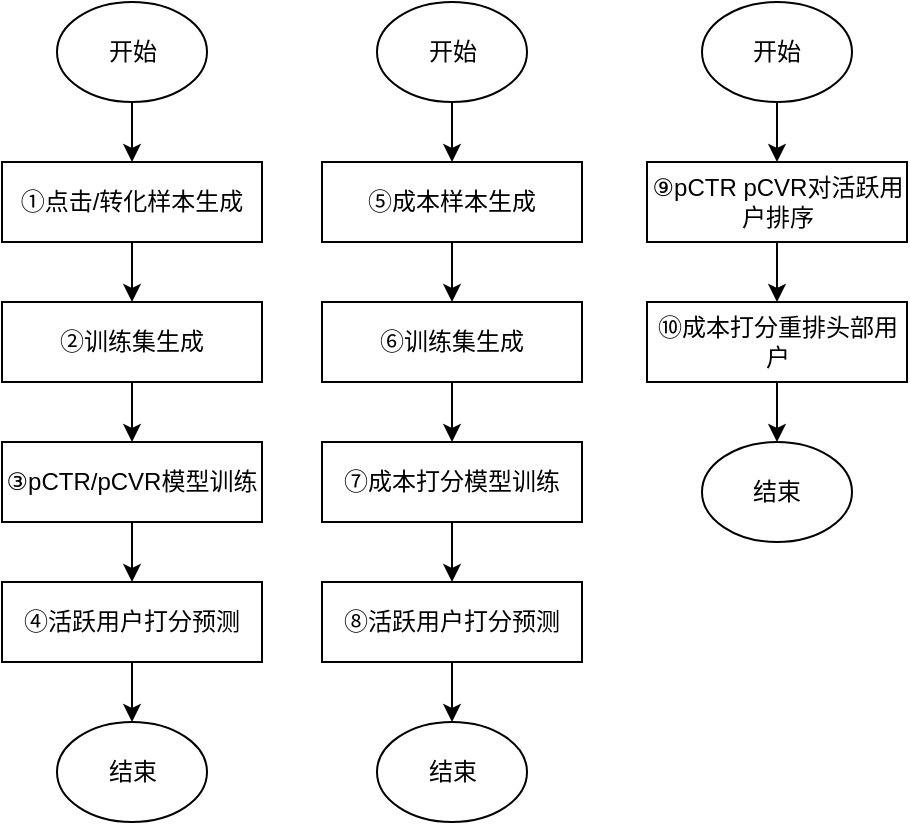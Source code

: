 <mxfile version="13.7.3" type="github">
  <diagram id="_0VivMJuMwmBEUzqRySy" name="Page-1">
    <mxGraphModel dx="1422" dy="713" grid="1" gridSize="10" guides="1" tooltips="1" connect="1" arrows="1" fold="1" page="1" pageScale="1" pageWidth="827" pageHeight="1169" math="0" shadow="0">
      <root>
        <mxCell id="0" />
        <mxCell id="1" parent="0" />
        <mxCell id="u4PbPgsYiY5eYrCuYtrb-12" style="edgeStyle=orthogonalEdgeStyle;rounded=0;orthogonalLoop=1;jettySize=auto;html=1;exitX=0.5;exitY=1;exitDx=0;exitDy=0;entryX=0.5;entryY=1;entryDx=0;entryDy=0;" parent="1" source="u4PbPgsYiY5eYrCuYtrb-1" target="u4PbPgsYiY5eYrCuYtrb-1" edge="1">
          <mxGeometry relative="1" as="geometry" />
        </mxCell>
        <mxCell id="u4PbPgsYiY5eYrCuYtrb-15" style="edgeStyle=orthogonalEdgeStyle;rounded=0;orthogonalLoop=1;jettySize=auto;html=1;exitX=0.5;exitY=1;exitDx=0;exitDy=0;entryX=0.5;entryY=0;entryDx=0;entryDy=0;" parent="1" source="u4PbPgsYiY5eYrCuYtrb-1" target="u4PbPgsYiY5eYrCuYtrb-14" edge="1">
          <mxGeometry relative="1" as="geometry" />
        </mxCell>
        <mxCell id="u4PbPgsYiY5eYrCuYtrb-1" value="①点击/转化样本生成" style="rounded=0;whiteSpace=wrap;html=1;" parent="1" vertex="1">
          <mxGeometry x="220" y="130" width="130" height="40" as="geometry" />
        </mxCell>
        <mxCell id="u4PbPgsYiY5eYrCuYtrb-24" style="edgeStyle=orthogonalEdgeStyle;rounded=0;orthogonalLoop=1;jettySize=auto;html=1;exitX=0.5;exitY=1;exitDx=0;exitDy=0;" parent="1" source="u4PbPgsYiY5eYrCuYtrb-2" target="u4PbPgsYiY5eYrCuYtrb-22" edge="1">
          <mxGeometry relative="1" as="geometry" />
        </mxCell>
        <mxCell id="u4PbPgsYiY5eYrCuYtrb-2" value="⑤成本样本生成" style="rounded=0;whiteSpace=wrap;html=1;" parent="1" vertex="1">
          <mxGeometry x="380" y="130" width="130" height="40" as="geometry" />
        </mxCell>
        <mxCell id="u4PbPgsYiY5eYrCuYtrb-18" style="edgeStyle=orthogonalEdgeStyle;rounded=0;orthogonalLoop=1;jettySize=auto;html=1;exitX=0.5;exitY=1;exitDx=0;exitDy=0;" parent="1" source="u4PbPgsYiY5eYrCuYtrb-4" target="u4PbPgsYiY5eYrCuYtrb-17" edge="1">
          <mxGeometry relative="1" as="geometry" />
        </mxCell>
        <mxCell id="u4PbPgsYiY5eYrCuYtrb-4" value="③pCTR/pCVR模型训练" style="rounded=0;whiteSpace=wrap;html=1;" parent="1" vertex="1">
          <mxGeometry x="220" y="270" width="130" height="40" as="geometry" />
        </mxCell>
        <mxCell id="u4PbPgsYiY5eYrCuYtrb-27" style="edgeStyle=orthogonalEdgeStyle;rounded=0;orthogonalLoop=1;jettySize=auto;html=1;exitX=0.5;exitY=1;exitDx=0;exitDy=0;entryX=0.5;entryY=0;entryDx=0;entryDy=0;" parent="1" source="u4PbPgsYiY5eYrCuYtrb-9" target="u4PbPgsYiY5eYrCuYtrb-26" edge="1">
          <mxGeometry relative="1" as="geometry" />
        </mxCell>
        <mxCell id="u4PbPgsYiY5eYrCuYtrb-9" value="⑦成本打分模型训练" style="rounded=0;whiteSpace=wrap;html=1;" parent="1" vertex="1">
          <mxGeometry x="380" y="270" width="130" height="40" as="geometry" />
        </mxCell>
        <mxCell id="u4PbPgsYiY5eYrCuYtrb-11" style="edgeStyle=orthogonalEdgeStyle;rounded=0;orthogonalLoop=1;jettySize=auto;html=1;exitX=0.5;exitY=1;exitDx=0;exitDy=0;" parent="1" source="u4PbPgsYiY5eYrCuYtrb-10" target="u4PbPgsYiY5eYrCuYtrb-1" edge="1">
          <mxGeometry relative="1" as="geometry" />
        </mxCell>
        <mxCell id="u4PbPgsYiY5eYrCuYtrb-10" value="开始" style="ellipse;whiteSpace=wrap;html=1;" parent="1" vertex="1">
          <mxGeometry x="247.5" y="50" width="75" height="50" as="geometry" />
        </mxCell>
        <mxCell id="u4PbPgsYiY5eYrCuYtrb-16" style="edgeStyle=orthogonalEdgeStyle;rounded=0;orthogonalLoop=1;jettySize=auto;html=1;exitX=0.5;exitY=1;exitDx=0;exitDy=0;" parent="1" source="u4PbPgsYiY5eYrCuYtrb-14" target="u4PbPgsYiY5eYrCuYtrb-4" edge="1">
          <mxGeometry relative="1" as="geometry" />
        </mxCell>
        <mxCell id="u4PbPgsYiY5eYrCuYtrb-14" value="②训练集生成" style="rounded=0;whiteSpace=wrap;html=1;" parent="1" vertex="1">
          <mxGeometry x="220" y="200" width="130" height="40" as="geometry" />
        </mxCell>
        <mxCell id="u4PbPgsYiY5eYrCuYtrb-20" style="edgeStyle=orthogonalEdgeStyle;rounded=0;orthogonalLoop=1;jettySize=auto;html=1;exitX=0.5;exitY=1;exitDx=0;exitDy=0;entryX=0.5;entryY=0;entryDx=0;entryDy=0;" parent="1" source="u4PbPgsYiY5eYrCuYtrb-17" target="u4PbPgsYiY5eYrCuYtrb-19" edge="1">
          <mxGeometry relative="1" as="geometry" />
        </mxCell>
        <mxCell id="u4PbPgsYiY5eYrCuYtrb-17" value="④活跃用户打分预测" style="rounded=0;whiteSpace=wrap;html=1;" parent="1" vertex="1">
          <mxGeometry x="220" y="340" width="130" height="40" as="geometry" />
        </mxCell>
        <mxCell id="u4PbPgsYiY5eYrCuYtrb-19" value="结束" style="ellipse;whiteSpace=wrap;html=1;" parent="1" vertex="1">
          <mxGeometry x="247.5" y="410" width="75" height="50" as="geometry" />
        </mxCell>
        <mxCell id="u4PbPgsYiY5eYrCuYtrb-23" style="edgeStyle=orthogonalEdgeStyle;rounded=0;orthogonalLoop=1;jettySize=auto;html=1;exitX=0.5;exitY=1;exitDx=0;exitDy=0;entryX=0.5;entryY=0;entryDx=0;entryDy=0;" parent="1" source="u4PbPgsYiY5eYrCuYtrb-21" target="u4PbPgsYiY5eYrCuYtrb-2" edge="1">
          <mxGeometry relative="1" as="geometry" />
        </mxCell>
        <mxCell id="u4PbPgsYiY5eYrCuYtrb-21" value="开始" style="ellipse;whiteSpace=wrap;html=1;" parent="1" vertex="1">
          <mxGeometry x="407.5" y="50" width="75" height="50" as="geometry" />
        </mxCell>
        <mxCell id="u4PbPgsYiY5eYrCuYtrb-25" style="edgeStyle=orthogonalEdgeStyle;rounded=0;orthogonalLoop=1;jettySize=auto;html=1;exitX=0.5;exitY=1;exitDx=0;exitDy=0;entryX=0.5;entryY=0;entryDx=0;entryDy=0;" parent="1" source="u4PbPgsYiY5eYrCuYtrb-22" target="u4PbPgsYiY5eYrCuYtrb-9" edge="1">
          <mxGeometry relative="1" as="geometry" />
        </mxCell>
        <mxCell id="u4PbPgsYiY5eYrCuYtrb-22" value="⑥训练集生成" style="rounded=0;whiteSpace=wrap;html=1;" parent="1" vertex="1">
          <mxGeometry x="380" y="200" width="130" height="40" as="geometry" />
        </mxCell>
        <mxCell id="u4PbPgsYiY5eYrCuYtrb-29" value="" style="edgeStyle=orthogonalEdgeStyle;rounded=0;orthogonalLoop=1;jettySize=auto;html=1;" parent="1" source="u4PbPgsYiY5eYrCuYtrb-26" target="u4PbPgsYiY5eYrCuYtrb-28" edge="1">
          <mxGeometry relative="1" as="geometry" />
        </mxCell>
        <mxCell id="u4PbPgsYiY5eYrCuYtrb-26" value="⑧活跃用户打分预测" style="rounded=0;whiteSpace=wrap;html=1;" parent="1" vertex="1">
          <mxGeometry x="380" y="340" width="130" height="40" as="geometry" />
        </mxCell>
        <mxCell id="u4PbPgsYiY5eYrCuYtrb-28" value="结束" style="ellipse;whiteSpace=wrap;html=1;" parent="1" vertex="1">
          <mxGeometry x="407.5" y="410" width="75" height="50" as="geometry" />
        </mxCell>
        <mxCell id="u4PbPgsYiY5eYrCuYtrb-32" value="" style="edgeStyle=orthogonalEdgeStyle;rounded=0;orthogonalLoop=1;jettySize=auto;html=1;" parent="1" source="u4PbPgsYiY5eYrCuYtrb-30" target="u4PbPgsYiY5eYrCuYtrb-31" edge="1">
          <mxGeometry relative="1" as="geometry" />
        </mxCell>
        <mxCell id="u4PbPgsYiY5eYrCuYtrb-30" value="开始" style="ellipse;whiteSpace=wrap;html=1;" parent="1" vertex="1">
          <mxGeometry x="570" y="50" width="75" height="50" as="geometry" />
        </mxCell>
        <mxCell id="u4PbPgsYiY5eYrCuYtrb-35" value="" style="edgeStyle=orthogonalEdgeStyle;rounded=0;orthogonalLoop=1;jettySize=auto;html=1;" parent="1" source="u4PbPgsYiY5eYrCuYtrb-31" target="u4PbPgsYiY5eYrCuYtrb-33" edge="1">
          <mxGeometry relative="1" as="geometry" />
        </mxCell>
        <mxCell id="u4PbPgsYiY5eYrCuYtrb-31" value="⑨pCTR pCVR对活跃用户排序" style="rounded=0;whiteSpace=wrap;html=1;" parent="1" vertex="1">
          <mxGeometry x="542.5" y="130" width="130" height="40" as="geometry" />
        </mxCell>
        <mxCell id="u4PbPgsYiY5eYrCuYtrb-37" value="" style="edgeStyle=orthogonalEdgeStyle;rounded=0;orthogonalLoop=1;jettySize=auto;html=1;" parent="1" source="u4PbPgsYiY5eYrCuYtrb-33" target="u4PbPgsYiY5eYrCuYtrb-36" edge="1">
          <mxGeometry relative="1" as="geometry" />
        </mxCell>
        <mxCell id="u4PbPgsYiY5eYrCuYtrb-33" value="⑩成本打分重排头部用户" style="rounded=0;whiteSpace=wrap;html=1;" parent="1" vertex="1">
          <mxGeometry x="542.5" y="200" width="130" height="40" as="geometry" />
        </mxCell>
        <mxCell id="u4PbPgsYiY5eYrCuYtrb-34" style="edgeStyle=orthogonalEdgeStyle;rounded=0;orthogonalLoop=1;jettySize=auto;html=1;exitX=0.5;exitY=1;exitDx=0;exitDy=0;" parent="1" source="u4PbPgsYiY5eYrCuYtrb-31" target="u4PbPgsYiY5eYrCuYtrb-31" edge="1">
          <mxGeometry relative="1" as="geometry" />
        </mxCell>
        <mxCell id="u4PbPgsYiY5eYrCuYtrb-36" value="结束" style="ellipse;whiteSpace=wrap;html=1;" parent="1" vertex="1">
          <mxGeometry x="570" y="270" width="75" height="50" as="geometry" />
        </mxCell>
      </root>
    </mxGraphModel>
  </diagram>
</mxfile>
